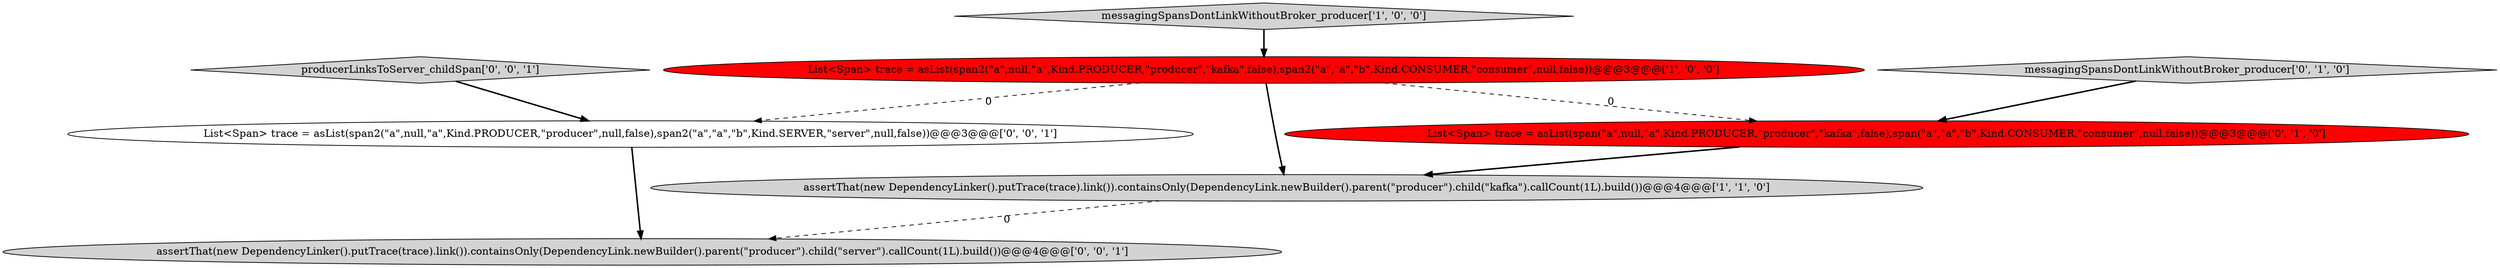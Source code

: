 digraph {
0 [style = filled, label = "messagingSpansDontLinkWithoutBroker_producer['1', '0', '0']", fillcolor = lightgray, shape = diamond image = "AAA0AAABBB1BBB"];
2 [style = filled, label = "List<Span> trace = asList(span2(\"a\",null,\"a\",Kind.PRODUCER,\"producer\",\"kafka\",false),span2(\"a\",\"a\",\"b\",Kind.CONSUMER,\"consumer\",null,false))@@@3@@@['1', '0', '0']", fillcolor = red, shape = ellipse image = "AAA1AAABBB1BBB"];
4 [style = filled, label = "messagingSpansDontLinkWithoutBroker_producer['0', '1', '0']", fillcolor = lightgray, shape = diamond image = "AAA0AAABBB2BBB"];
3 [style = filled, label = "List<Span> trace = asList(span(\"a\",null,\"a\",Kind.PRODUCER,\"producer\",\"kafka\",false),span(\"a\",\"a\",\"b\",Kind.CONSUMER,\"consumer\",null,false))@@@3@@@['0', '1', '0']", fillcolor = red, shape = ellipse image = "AAA1AAABBB2BBB"];
7 [style = filled, label = "List<Span> trace = asList(span2(\"a\",null,\"a\",Kind.PRODUCER,\"producer\",null,false),span2(\"a\",\"a\",\"b\",Kind.SERVER,\"server\",null,false))@@@3@@@['0', '0', '1']", fillcolor = white, shape = ellipse image = "AAA0AAABBB3BBB"];
5 [style = filled, label = "assertThat(new DependencyLinker().putTrace(trace).link()).containsOnly(DependencyLink.newBuilder().parent(\"producer\").child(\"server\").callCount(1L).build())@@@4@@@['0', '0', '1']", fillcolor = lightgray, shape = ellipse image = "AAA0AAABBB3BBB"];
1 [style = filled, label = "assertThat(new DependencyLinker().putTrace(trace).link()).containsOnly(DependencyLink.newBuilder().parent(\"producer\").child(\"kafka\").callCount(1L).build())@@@4@@@['1', '1', '0']", fillcolor = lightgray, shape = ellipse image = "AAA0AAABBB1BBB"];
6 [style = filled, label = "producerLinksToServer_childSpan['0', '0', '1']", fillcolor = lightgray, shape = diamond image = "AAA0AAABBB3BBB"];
4->3 [style = bold, label=""];
7->5 [style = bold, label=""];
1->5 [style = dashed, label="0"];
6->7 [style = bold, label=""];
3->1 [style = bold, label=""];
2->3 [style = dashed, label="0"];
2->7 [style = dashed, label="0"];
2->1 [style = bold, label=""];
0->2 [style = bold, label=""];
}
